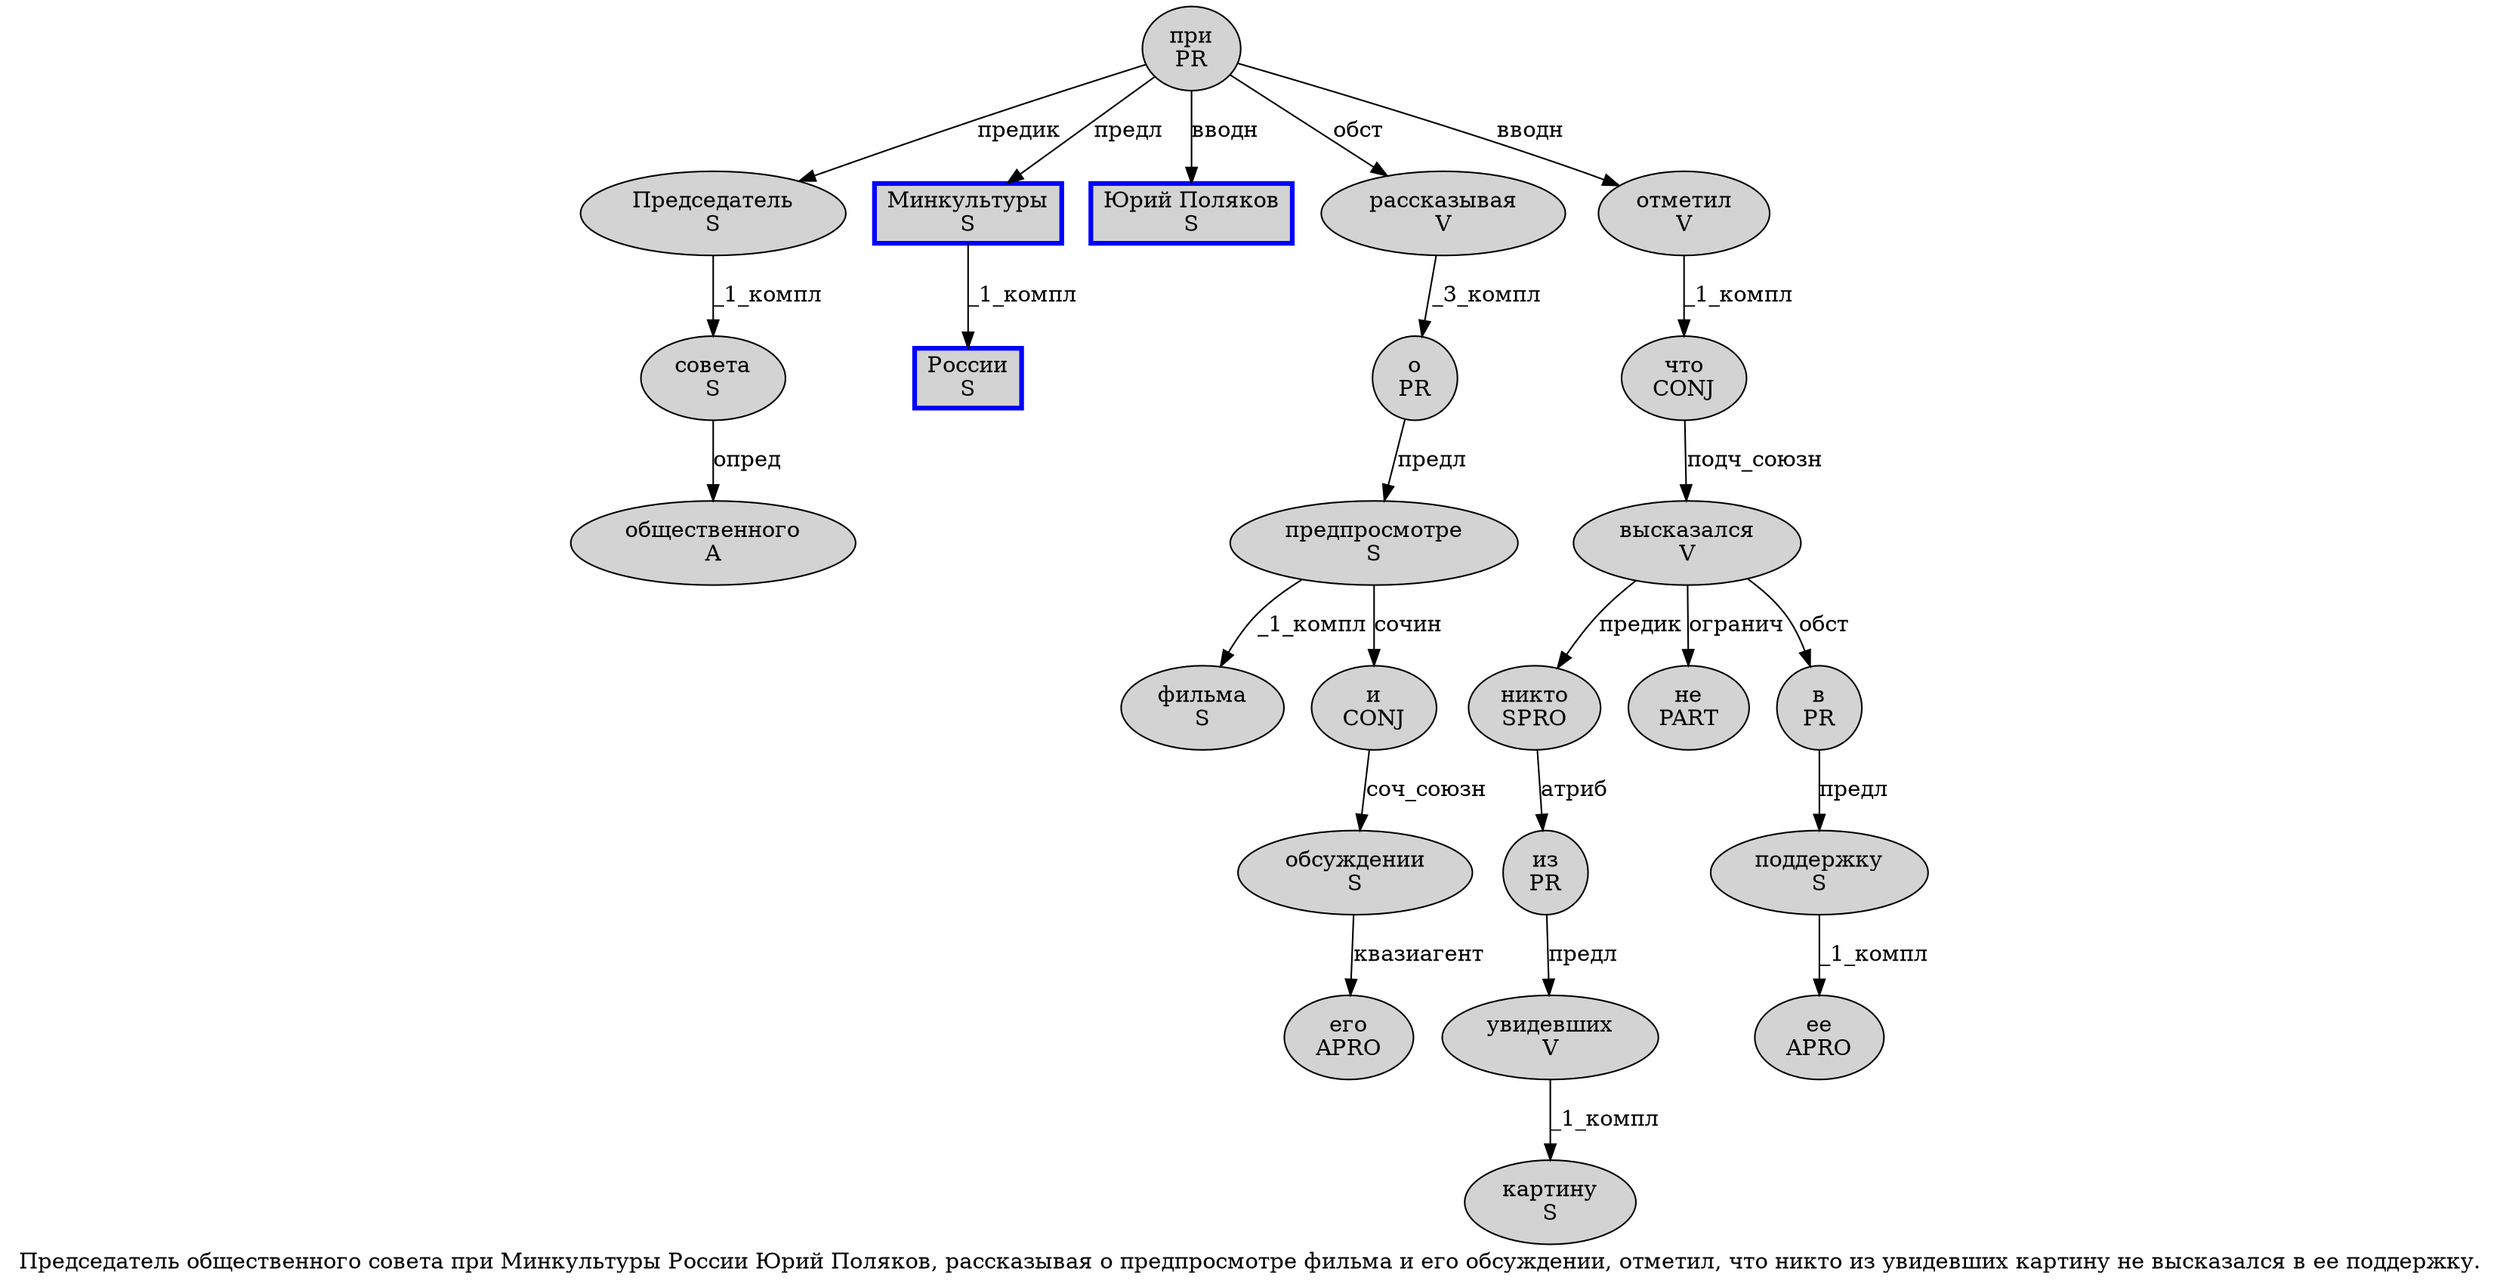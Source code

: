 digraph SENTENCE_505 {
	graph [label="Председатель общественного совета при Минкультуры России Юрий Поляков, рассказывая о предпросмотре фильма и его обсуждении, отметил, что никто из увидевших картину не высказался в ее поддержку."]
	node [style=filled]
		0 [label="Председатель
S" color="" fillcolor=lightgray penwidth=1 shape=ellipse]
		1 [label="общественного
A" color="" fillcolor=lightgray penwidth=1 shape=ellipse]
		2 [label="совета
S" color="" fillcolor=lightgray penwidth=1 shape=ellipse]
		3 [label="при
PR" color="" fillcolor=lightgray penwidth=1 shape=ellipse]
		4 [label="Минкультуры
S" color=blue fillcolor=lightgray penwidth=3 shape=box]
		5 [label="России
S" color=blue fillcolor=lightgray penwidth=3 shape=box]
		6 [label="Юрий Поляков
S" color=blue fillcolor=lightgray penwidth=3 shape=box]
		8 [label="рассказывая
V" color="" fillcolor=lightgray penwidth=1 shape=ellipse]
		9 [label="о
PR" color="" fillcolor=lightgray penwidth=1 shape=ellipse]
		10 [label="предпросмотре
S" color="" fillcolor=lightgray penwidth=1 shape=ellipse]
		11 [label="фильма
S" color="" fillcolor=lightgray penwidth=1 shape=ellipse]
		12 [label="и
CONJ" color="" fillcolor=lightgray penwidth=1 shape=ellipse]
		13 [label="его
APRO" color="" fillcolor=lightgray penwidth=1 shape=ellipse]
		14 [label="обсуждении
S" color="" fillcolor=lightgray penwidth=1 shape=ellipse]
		16 [label="отметил
V" color="" fillcolor=lightgray penwidth=1 shape=ellipse]
		18 [label="что
CONJ" color="" fillcolor=lightgray penwidth=1 shape=ellipse]
		19 [label="никто
SPRO" color="" fillcolor=lightgray penwidth=1 shape=ellipse]
		20 [label="из
PR" color="" fillcolor=lightgray penwidth=1 shape=ellipse]
		21 [label="увидевших
V" color="" fillcolor=lightgray penwidth=1 shape=ellipse]
		22 [label="картину
S" color="" fillcolor=lightgray penwidth=1 shape=ellipse]
		23 [label="не
PART" color="" fillcolor=lightgray penwidth=1 shape=ellipse]
		24 [label="высказался
V" color="" fillcolor=lightgray penwidth=1 shape=ellipse]
		25 [label="в
PR" color="" fillcolor=lightgray penwidth=1 shape=ellipse]
		26 [label="ее
APRO" color="" fillcolor=lightgray penwidth=1 shape=ellipse]
		27 [label="поддержку
S" color="" fillcolor=lightgray penwidth=1 shape=ellipse]
			14 -> 13 [label="квазиагент"]
			10 -> 11 [label="_1_компл"]
			10 -> 12 [label="сочин"]
			18 -> 24 [label="подч_союзн"]
			8 -> 9 [label="_3_компл"]
			3 -> 0 [label="предик"]
			3 -> 4 [label="предл"]
			3 -> 6 [label="вводн"]
			3 -> 8 [label="обст"]
			3 -> 16 [label="вводн"]
			25 -> 27 [label="предл"]
			12 -> 14 [label="соч_союзн"]
			16 -> 18 [label="_1_компл"]
			0 -> 2 [label="_1_компл"]
			9 -> 10 [label="предл"]
			21 -> 22 [label="_1_компл"]
			27 -> 26 [label="_1_компл"]
			4 -> 5 [label="_1_компл"]
			2 -> 1 [label="опред"]
			24 -> 19 [label="предик"]
			24 -> 23 [label="огранич"]
			24 -> 25 [label="обст"]
			20 -> 21 [label="предл"]
			19 -> 20 [label="атриб"]
}